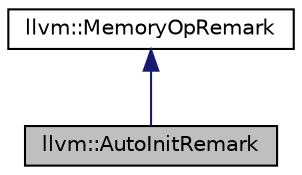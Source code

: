 digraph "llvm::AutoInitRemark"
{
 // LATEX_PDF_SIZE
  bgcolor="transparent";
  edge [fontname="Helvetica",fontsize="10",labelfontname="Helvetica",labelfontsize="10"];
  node [fontname="Helvetica",fontsize="10",shape=record];
  Node1 [label="llvm::AutoInitRemark",height=0.2,width=0.4,color="black", fillcolor="grey75", style="filled", fontcolor="black",tooltip="Special case for -ftrivial-auto-var-init remarks."];
  Node2 -> Node1 [dir="back",color="midnightblue",fontsize="10",style="solid",fontname="Helvetica"];
  Node2 [label="llvm::MemoryOpRemark",height=0.2,width=0.4,color="black",URL="$structllvm_1_1MemoryOpRemark.html",tooltip=" "];
}
